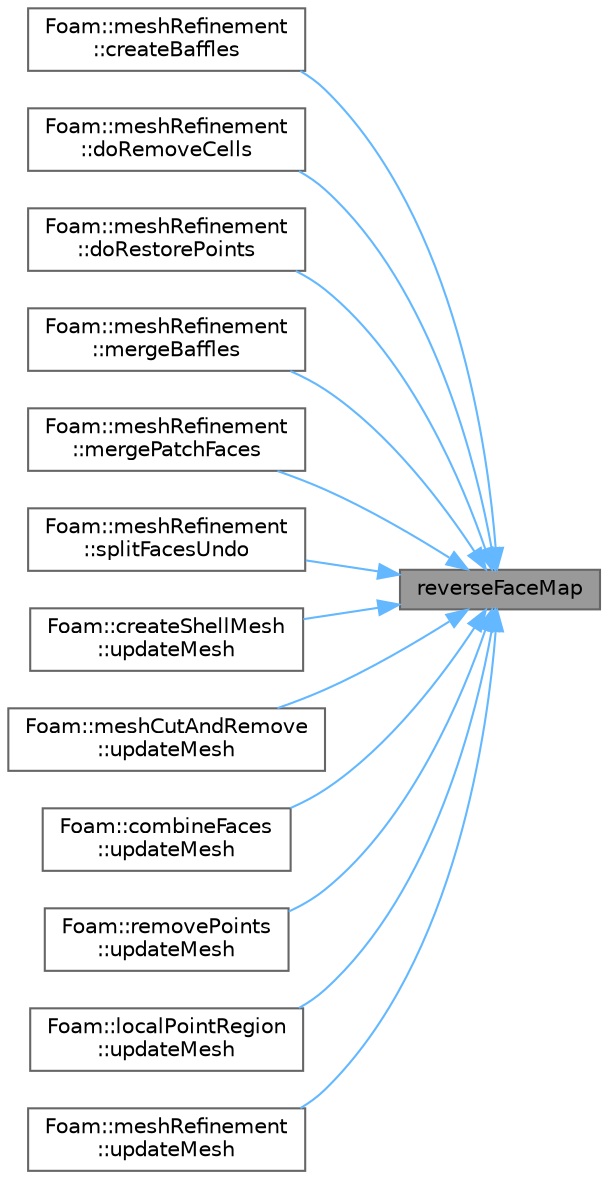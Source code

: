 digraph "reverseFaceMap"
{
 // LATEX_PDF_SIZE
  bgcolor="transparent";
  edge [fontname=Helvetica,fontsize=10,labelfontname=Helvetica,labelfontsize=10];
  node [fontname=Helvetica,fontsize=10,shape=box,height=0.2,width=0.4];
  rankdir="RL";
  Node1 [id="Node000001",label="reverseFaceMap",height=0.2,width=0.4,color="gray40", fillcolor="grey60", style="filled", fontcolor="black",tooltip=" "];
  Node1 -> Node2 [id="edge1_Node000001_Node000002",dir="back",color="steelblue1",style="solid",tooltip=" "];
  Node2 [id="Node000002",label="Foam::meshRefinement\l::createBaffles",height=0.2,width=0.4,color="grey40", fillcolor="white", style="filled",URL="$classFoam_1_1meshRefinement.html#adf59ba1ba1060862e3274059692eea57",tooltip=" "];
  Node1 -> Node3 [id="edge2_Node000001_Node000003",dir="back",color="steelblue1",style="solid",tooltip=" "];
  Node3 [id="Node000003",label="Foam::meshRefinement\l::doRemoveCells",height=0.2,width=0.4,color="grey40", fillcolor="white", style="filled",URL="$classFoam_1_1meshRefinement.html#a83e3bb2e199d4b70c1267e514e0087f9",tooltip=" "];
  Node1 -> Node4 [id="edge3_Node000001_Node000004",dir="back",color="steelblue1",style="solid",tooltip=" "];
  Node4 [id="Node000004",label="Foam::meshRefinement\l::doRestorePoints",height=0.2,width=0.4,color="grey40", fillcolor="white", style="filled",URL="$classFoam_1_1meshRefinement.html#a53184ae27cf1ac7a736faed4abf1c9d6",tooltip=" "];
  Node1 -> Node5 [id="edge4_Node000001_Node000005",dir="back",color="steelblue1",style="solid",tooltip=" "];
  Node5 [id="Node000005",label="Foam::meshRefinement\l::mergeBaffles",height=0.2,width=0.4,color="grey40", fillcolor="white", style="filled",URL="$classFoam_1_1meshRefinement.html#a73f27eb53d6b6d02316a3fd17f5782b1",tooltip=" "];
  Node1 -> Node6 [id="edge5_Node000001_Node000006",dir="back",color="steelblue1",style="solid",tooltip=" "];
  Node6 [id="Node000006",label="Foam::meshRefinement\l::mergePatchFaces",height=0.2,width=0.4,color="grey40", fillcolor="white", style="filled",URL="$classFoam_1_1meshRefinement.html#a8a78f1f33f714c4c8ccc1f77423ec0a3",tooltip=" "];
  Node1 -> Node7 [id="edge6_Node000001_Node000007",dir="back",color="steelblue1",style="solid",tooltip=" "];
  Node7 [id="Node000007",label="Foam::meshRefinement\l::splitFacesUndo",height=0.2,width=0.4,color="grey40", fillcolor="white", style="filled",URL="$classFoam_1_1meshRefinement.html#a0be129b918b3689cdc62d3063405a6a2",tooltip=" "];
  Node1 -> Node8 [id="edge7_Node000001_Node000008",dir="back",color="steelblue1",style="solid",tooltip=" "];
  Node8 [id="Node000008",label="Foam::createShellMesh\l::updateMesh",height=0.2,width=0.4,color="grey40", fillcolor="white", style="filled",URL="$classFoam_1_1createShellMesh.html#ad57565956fd4064299f4bd3c4eebb1d4",tooltip=" "];
  Node1 -> Node9 [id="edge8_Node000001_Node000009",dir="back",color="steelblue1",style="solid",tooltip=" "];
  Node9 [id="Node000009",label="Foam::meshCutAndRemove\l::updateMesh",height=0.2,width=0.4,color="grey40", fillcolor="white", style="filled",URL="$classFoam_1_1meshCutAndRemove.html#ad57565956fd4064299f4bd3c4eebb1d4",tooltip=" "];
  Node1 -> Node10 [id="edge9_Node000001_Node000010",dir="back",color="steelblue1",style="solid",tooltip=" "];
  Node10 [id="Node000010",label="Foam::combineFaces\l::updateMesh",height=0.2,width=0.4,color="grey40", fillcolor="white", style="filled",URL="$classFoam_1_1combineFaces.html#ad57565956fd4064299f4bd3c4eebb1d4",tooltip=" "];
  Node1 -> Node11 [id="edge10_Node000001_Node000011",dir="back",color="steelblue1",style="solid",tooltip=" "];
  Node11 [id="Node000011",label="Foam::removePoints\l::updateMesh",height=0.2,width=0.4,color="grey40", fillcolor="white", style="filled",URL="$classFoam_1_1removePoints.html#ad57565956fd4064299f4bd3c4eebb1d4",tooltip=" "];
  Node1 -> Node12 [id="edge11_Node000001_Node000012",dir="back",color="steelblue1",style="solid",tooltip=" "];
  Node12 [id="Node000012",label="Foam::localPointRegion\l::updateMesh",height=0.2,width=0.4,color="grey40", fillcolor="white", style="filled",URL="$classFoam_1_1localPointRegion.html#ad57565956fd4064299f4bd3c4eebb1d4",tooltip=" "];
  Node1 -> Node13 [id="edge12_Node000001_Node000013",dir="back",color="steelblue1",style="solid",tooltip=" "];
  Node13 [id="Node000013",label="Foam::meshRefinement\l::updateMesh",height=0.2,width=0.4,color="grey40", fillcolor="white", style="filled",URL="$classFoam_1_1meshRefinement.html#a278fc667e417bcd69c37026a27f8aa5d",tooltip=" "];
}
